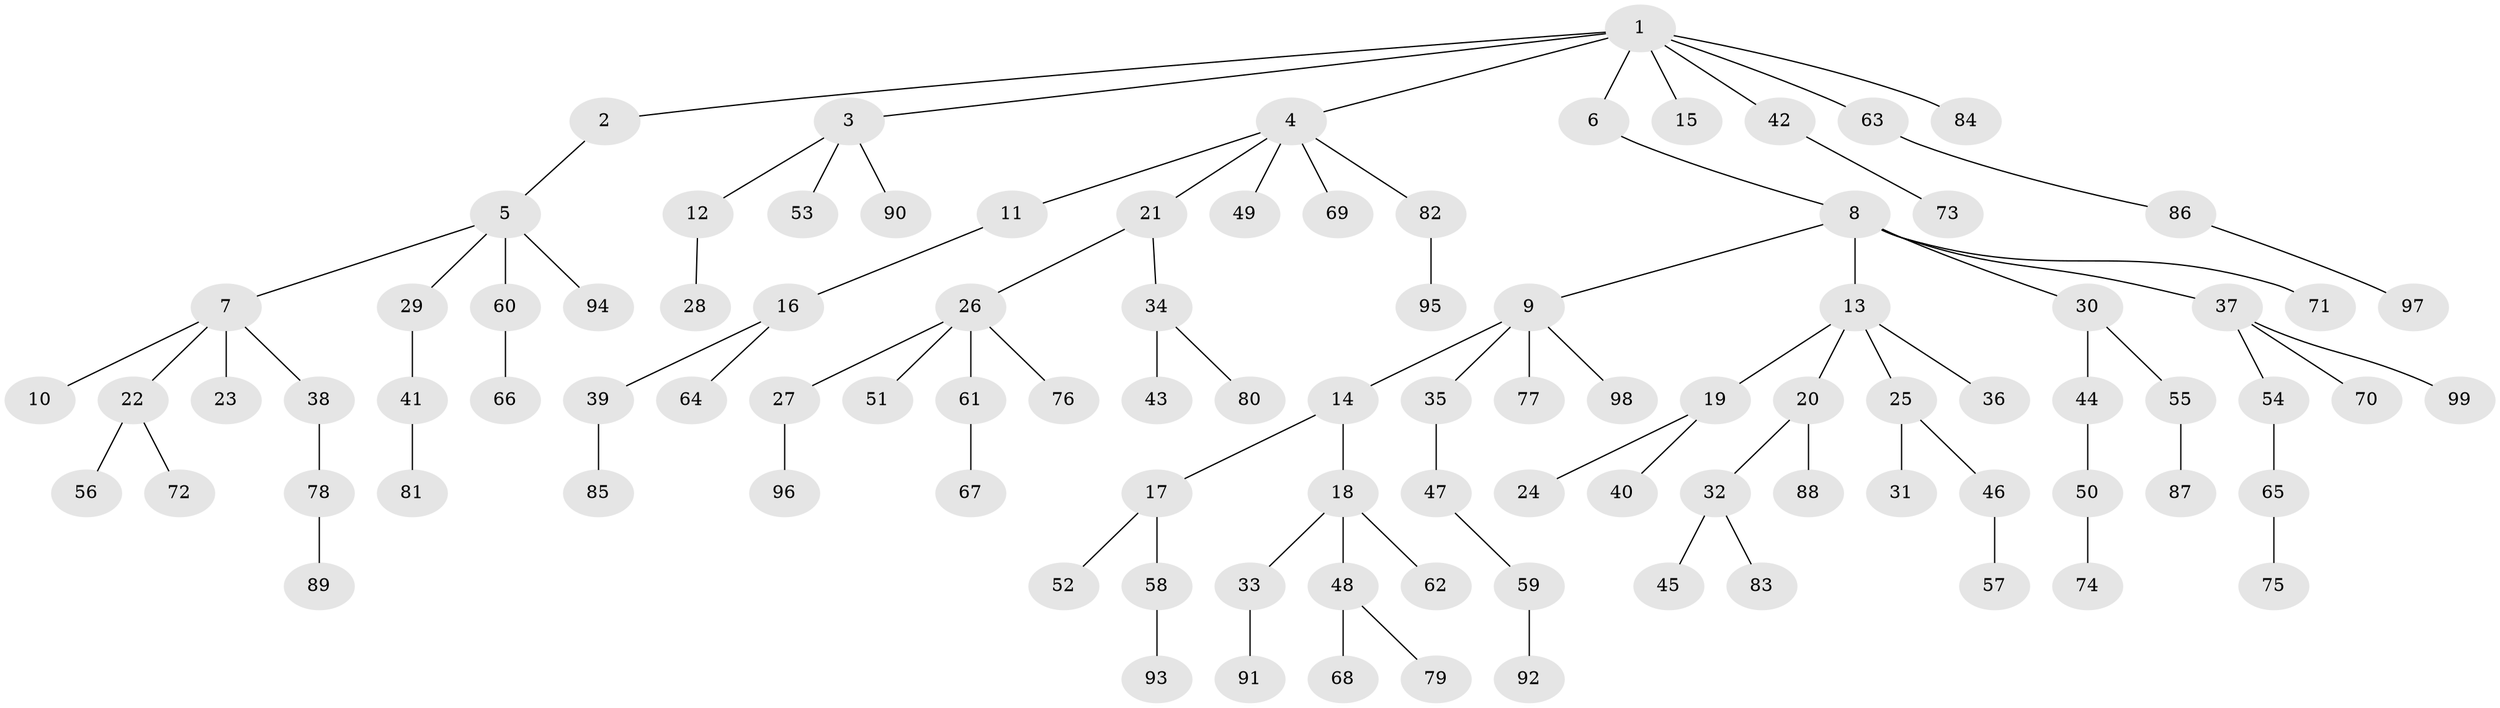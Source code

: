 // coarse degree distribution, {2: 0.1794871794871795, 1: 0.7692307692307693, 8: 0.02564102564102564, 24: 0.02564102564102564}
// Generated by graph-tools (version 1.1) at 2025/55/03/04/25 21:55:57]
// undirected, 99 vertices, 98 edges
graph export_dot {
graph [start="1"]
  node [color=gray90,style=filled];
  1;
  2;
  3;
  4;
  5;
  6;
  7;
  8;
  9;
  10;
  11;
  12;
  13;
  14;
  15;
  16;
  17;
  18;
  19;
  20;
  21;
  22;
  23;
  24;
  25;
  26;
  27;
  28;
  29;
  30;
  31;
  32;
  33;
  34;
  35;
  36;
  37;
  38;
  39;
  40;
  41;
  42;
  43;
  44;
  45;
  46;
  47;
  48;
  49;
  50;
  51;
  52;
  53;
  54;
  55;
  56;
  57;
  58;
  59;
  60;
  61;
  62;
  63;
  64;
  65;
  66;
  67;
  68;
  69;
  70;
  71;
  72;
  73;
  74;
  75;
  76;
  77;
  78;
  79;
  80;
  81;
  82;
  83;
  84;
  85;
  86;
  87;
  88;
  89;
  90;
  91;
  92;
  93;
  94;
  95;
  96;
  97;
  98;
  99;
  1 -- 2;
  1 -- 3;
  1 -- 4;
  1 -- 6;
  1 -- 15;
  1 -- 42;
  1 -- 63;
  1 -- 84;
  2 -- 5;
  3 -- 12;
  3 -- 53;
  3 -- 90;
  4 -- 11;
  4 -- 21;
  4 -- 49;
  4 -- 69;
  4 -- 82;
  5 -- 7;
  5 -- 29;
  5 -- 60;
  5 -- 94;
  6 -- 8;
  7 -- 10;
  7 -- 22;
  7 -- 23;
  7 -- 38;
  8 -- 9;
  8 -- 13;
  8 -- 30;
  8 -- 37;
  8 -- 71;
  9 -- 14;
  9 -- 35;
  9 -- 77;
  9 -- 98;
  11 -- 16;
  12 -- 28;
  13 -- 19;
  13 -- 20;
  13 -- 25;
  13 -- 36;
  14 -- 17;
  14 -- 18;
  16 -- 39;
  16 -- 64;
  17 -- 52;
  17 -- 58;
  18 -- 33;
  18 -- 48;
  18 -- 62;
  19 -- 24;
  19 -- 40;
  20 -- 32;
  20 -- 88;
  21 -- 26;
  21 -- 34;
  22 -- 56;
  22 -- 72;
  25 -- 31;
  25 -- 46;
  26 -- 27;
  26 -- 51;
  26 -- 61;
  26 -- 76;
  27 -- 96;
  29 -- 41;
  30 -- 44;
  30 -- 55;
  32 -- 45;
  32 -- 83;
  33 -- 91;
  34 -- 43;
  34 -- 80;
  35 -- 47;
  37 -- 54;
  37 -- 70;
  37 -- 99;
  38 -- 78;
  39 -- 85;
  41 -- 81;
  42 -- 73;
  44 -- 50;
  46 -- 57;
  47 -- 59;
  48 -- 68;
  48 -- 79;
  50 -- 74;
  54 -- 65;
  55 -- 87;
  58 -- 93;
  59 -- 92;
  60 -- 66;
  61 -- 67;
  63 -- 86;
  65 -- 75;
  78 -- 89;
  82 -- 95;
  86 -- 97;
}
